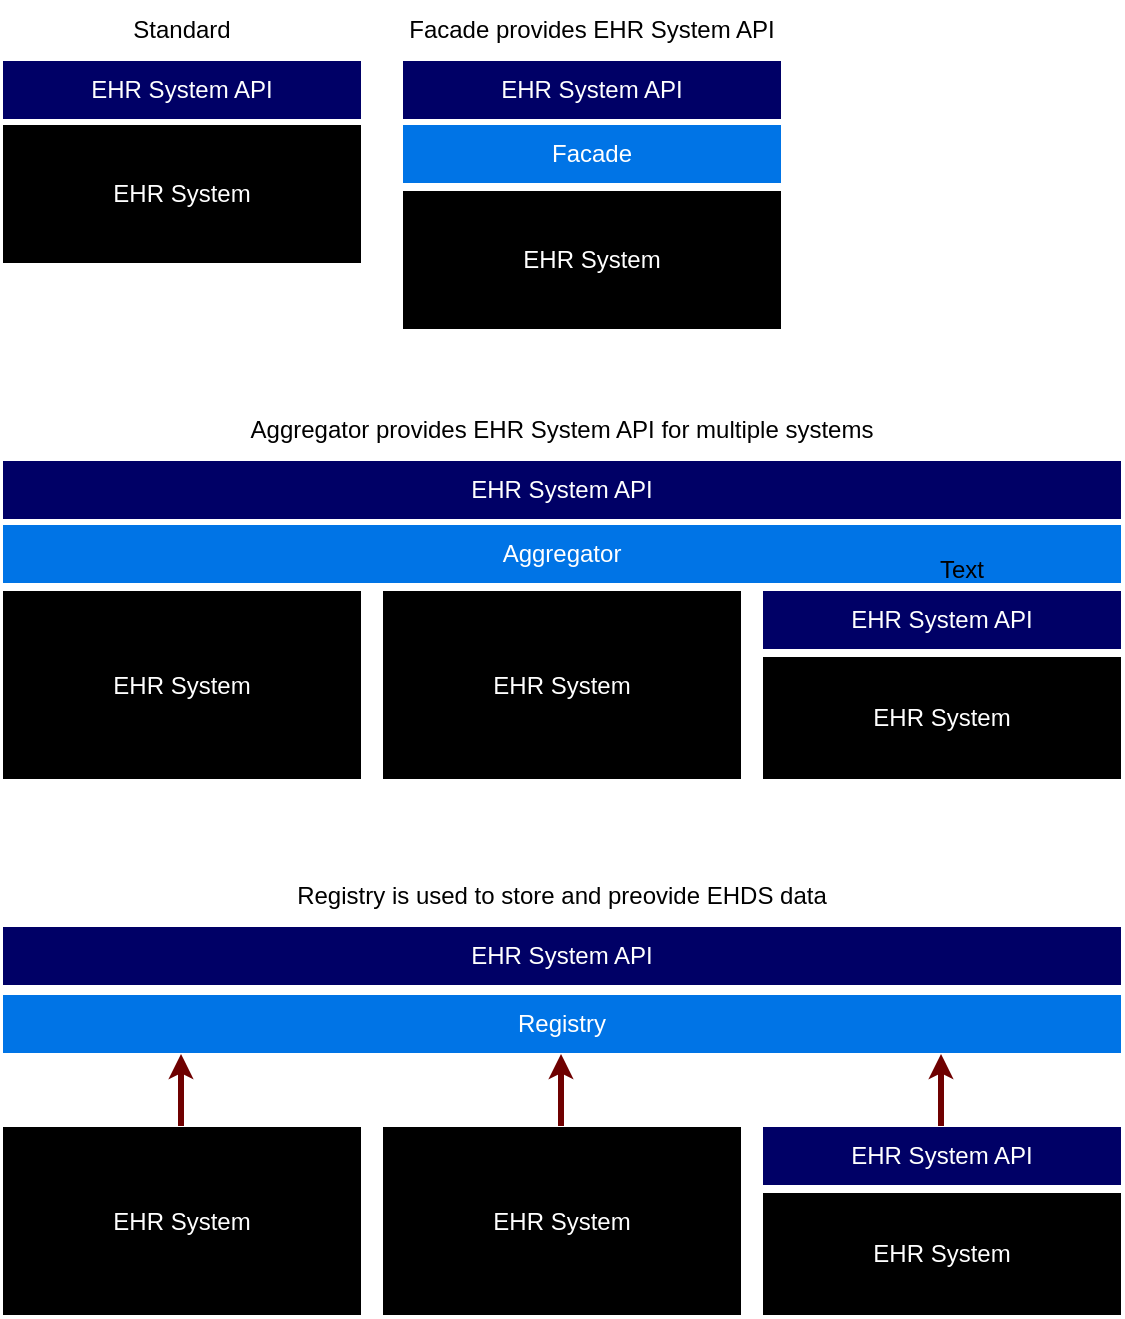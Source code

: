 <mxfile>
    <diagram id="48OBgp8QFrlcBwugOrAG" name="Page-1">
        <mxGraphModel dx="1284" dy="779" grid="1" gridSize="10" guides="1" tooltips="1" connect="1" arrows="1" fold="1" page="1" pageScale="1" pageWidth="850" pageHeight="1100" math="0" shadow="0">
            <root>
                <mxCell id="0"/>
                <mxCell id="1" parent="0"/>
                <mxCell id="2" value="&lt;font color=&quot;#ffffff&quot;&gt;EHR System API&lt;/font&gt;" style="whiteSpace=wrap;html=1;strokeColor=#FFFFFF;fillColor=#000066;" parent="1" vertex="1">
                    <mxGeometry x="40" y="40" width="180" height="30" as="geometry"/>
                </mxCell>
                <mxCell id="3" value="&lt;font color=&quot;#ffffff&quot;&gt;EHR System&lt;/font&gt;" style="whiteSpace=wrap;html=1;strokeColor=#FFFFFF;fillColor=#000000;" parent="1" vertex="1">
                    <mxGeometry x="40" y="72" width="180" height="70" as="geometry"/>
                </mxCell>
                <mxCell id="4" value="&lt;font color=&quot;#ffffff&quot;&gt;EHR System API&lt;/font&gt;" style="whiteSpace=wrap;html=1;strokeColor=#FFFFFF;fillColor=#000066;" parent="1" vertex="1">
                    <mxGeometry x="240" y="40" width="190" height="30" as="geometry"/>
                </mxCell>
                <mxCell id="5" value="&lt;font color=&quot;#ffffff&quot;&gt;EHR System&lt;/font&gt;" style="whiteSpace=wrap;html=1;strokeColor=#FFFFFF;fillColor=#000000;" parent="1" vertex="1">
                    <mxGeometry x="240" y="105" width="190" height="70" as="geometry"/>
                </mxCell>
                <mxCell id="6" value="&lt;font color=&quot;#ffffff&quot;&gt;Facade&lt;/font&gt;" style="whiteSpace=wrap;html=1;strokeColor=#FFFFFF;fillColor=#0074E6;" parent="1" vertex="1">
                    <mxGeometry x="240" y="72" width="190" height="30" as="geometry"/>
                </mxCell>
                <mxCell id="7" value="&lt;font color=&quot;#ffffff&quot;&gt;EHR System API&lt;/font&gt;" style="whiteSpace=wrap;html=1;strokeColor=#FFFFFF;fillColor=#000066;" parent="1" vertex="1">
                    <mxGeometry x="40" y="240" width="560" height="30" as="geometry"/>
                </mxCell>
                <mxCell id="8" value="&lt;font color=&quot;#ffffff&quot;&gt;EHR System&lt;/font&gt;" style="whiteSpace=wrap;html=1;strokeColor=#FFFFFF;fillColor=#000000;" parent="1" vertex="1">
                    <mxGeometry x="40" y="305" width="180" height="95" as="geometry"/>
                </mxCell>
                <mxCell id="9" value="&lt;font color=&quot;#ffffff&quot;&gt;Aggregator&lt;/font&gt;" style="whiteSpace=wrap;html=1;strokeColor=#FFFFFF;fillColor=#0074E6;" parent="1" vertex="1">
                    <mxGeometry x="40" y="272" width="560" height="30" as="geometry"/>
                </mxCell>
                <mxCell id="10" value="&lt;font color=&quot;#ffffff&quot;&gt;EHR System&lt;/font&gt;" style="whiteSpace=wrap;html=1;strokeColor=#FFFFFF;fillColor=#000000;" parent="1" vertex="1">
                    <mxGeometry x="230" y="305" width="180" height="95" as="geometry"/>
                </mxCell>
                <mxCell id="11" value="&lt;font color=&quot;#ffffff&quot;&gt;EHR System&lt;/font&gt;" style="whiteSpace=wrap;html=1;strokeColor=#FFFFFF;fillColor=#000000;" parent="1" vertex="1">
                    <mxGeometry x="420" y="338" width="180" height="62" as="geometry"/>
                </mxCell>
                <mxCell id="13" value="&lt;font color=&quot;#ffffff&quot;&gt;EHR System API&lt;/font&gt;" style="whiteSpace=wrap;html=1;strokeColor=#FFFFFF;fillColor=#000066;" parent="1" vertex="1">
                    <mxGeometry x="420" y="305" width="180" height="30" as="geometry"/>
                </mxCell>
                <mxCell id="14" value="&lt;font color=&quot;#ffffff&quot;&gt;EHR System API&lt;/font&gt;" style="whiteSpace=wrap;html=1;strokeColor=#FFFFFF;fillColor=#000066;" parent="1" vertex="1">
                    <mxGeometry x="40" y="473" width="560" height="30" as="geometry"/>
                </mxCell>
                <mxCell id="15" value="&lt;font color=&quot;#ffffff&quot;&gt;EHR System&lt;/font&gt;" style="whiteSpace=wrap;html=1;strokeColor=#FFFFFF;fillColor=#000000;" parent="1" vertex="1">
                    <mxGeometry x="40" y="573" width="180" height="95" as="geometry"/>
                </mxCell>
                <mxCell id="17" value="&lt;font color=&quot;#ffffff&quot;&gt;EHR System&lt;/font&gt;" style="whiteSpace=wrap;html=1;strokeColor=#FFFFFF;fillColor=#000000;" parent="1" vertex="1">
                    <mxGeometry x="230" y="573" width="180" height="95" as="geometry"/>
                </mxCell>
                <mxCell id="18" value="&lt;font color=&quot;#ffffff&quot;&gt;EHR System&lt;/font&gt;" style="whiteSpace=wrap;html=1;strokeColor=#FFFFFF;fillColor=#000000;" parent="1" vertex="1">
                    <mxGeometry x="420" y="606" width="180" height="62" as="geometry"/>
                </mxCell>
                <mxCell id="19" value="&lt;font color=&quot;#ffffff&quot;&gt;EHR System API&lt;/font&gt;" style="whiteSpace=wrap;html=1;strokeColor=#FFFFFF;fillColor=#000066;" parent="1" vertex="1">
                    <mxGeometry x="420" y="573" width="180" height="30" as="geometry"/>
                </mxCell>
                <mxCell id="21" value="&lt;font color=&quot;#ffffff&quot;&gt;Registry&lt;/font&gt;" style="whiteSpace=wrap;html=1;strokeColor=#FFFFFF;fillColor=#0074E6;" parent="1" vertex="1">
                    <mxGeometry x="40" y="507" width="560" height="30" as="geometry"/>
                </mxCell>
                <mxCell id="27" value="" style="endArrow=classic;startArrow=none;html=1;fillColor=#a20025;strokeColor=#6F0000;strokeWidth=3;endSize=3;startSize=3;startFill=0;" parent="1" edge="1">
                    <mxGeometry width="50" height="50" relative="1" as="geometry">
                        <mxPoint x="129.5" y="573" as="sourcePoint"/>
                        <mxPoint x="129.5" y="537" as="targetPoint"/>
                    </mxGeometry>
                </mxCell>
                <mxCell id="29" value="" style="endArrow=classic;startArrow=none;html=1;fillColor=#a20025;strokeColor=#6F0000;strokeWidth=3;endSize=3;startSize=3;startFill=0;" parent="1" edge="1">
                    <mxGeometry width="50" height="50" relative="1" as="geometry">
                        <mxPoint x="319.5" y="573" as="sourcePoint"/>
                        <mxPoint x="319.5" y="537" as="targetPoint"/>
                    </mxGeometry>
                </mxCell>
                <mxCell id="30" value="" style="endArrow=classic;startArrow=none;html=1;fillColor=#a20025;strokeColor=#6F0000;strokeWidth=3;endSize=3;startSize=3;startFill=0;" parent="1" edge="1">
                    <mxGeometry width="50" height="50" relative="1" as="geometry">
                        <mxPoint x="509.5" y="573" as="sourcePoint"/>
                        <mxPoint x="509.5" y="537" as="targetPoint"/>
                    </mxGeometry>
                </mxCell>
                <mxCell id="31" value="Text" style="text;html=1;align=center;verticalAlign=middle;whiteSpace=wrap;rounded=0;" parent="1" vertex="1">
                    <mxGeometry x="490" y="280" width="60" height="30" as="geometry"/>
                </mxCell>
                <mxCell id="32" value="&lt;font style=&quot;font-size: 12px;&quot;&gt;Standard&lt;/font&gt;" style="text;html=1;align=center;verticalAlign=middle;whiteSpace=wrap;rounded=0;" parent="1" vertex="1">
                    <mxGeometry x="100" y="10" width="60" height="30" as="geometry"/>
                </mxCell>
                <mxCell id="33" value="&lt;font style=&quot;font-size: 12px;&quot;&gt;Facade provides EHR System API&lt;/font&gt;" style="text;html=1;align=center;verticalAlign=middle;whiteSpace=wrap;rounded=0;" parent="1" vertex="1">
                    <mxGeometry x="240" y="10" width="190" height="30" as="geometry"/>
                </mxCell>
                <mxCell id="34" value="Aggregator provides EHR System API for multiple systems" style="text;html=1;align=center;verticalAlign=middle;whiteSpace=wrap;rounded=0;" parent="1" vertex="1">
                    <mxGeometry x="40" y="210" width="560" height="30" as="geometry"/>
                </mxCell>
                <mxCell id="35" value="Registry is used to store and preovide EHDS data" style="text;html=1;align=center;verticalAlign=middle;whiteSpace=wrap;rounded=0;" parent="1" vertex="1">
                    <mxGeometry x="40" y="443" width="560" height="30" as="geometry"/>
                </mxCell>
            </root>
        </mxGraphModel>
    </diagram>
</mxfile>